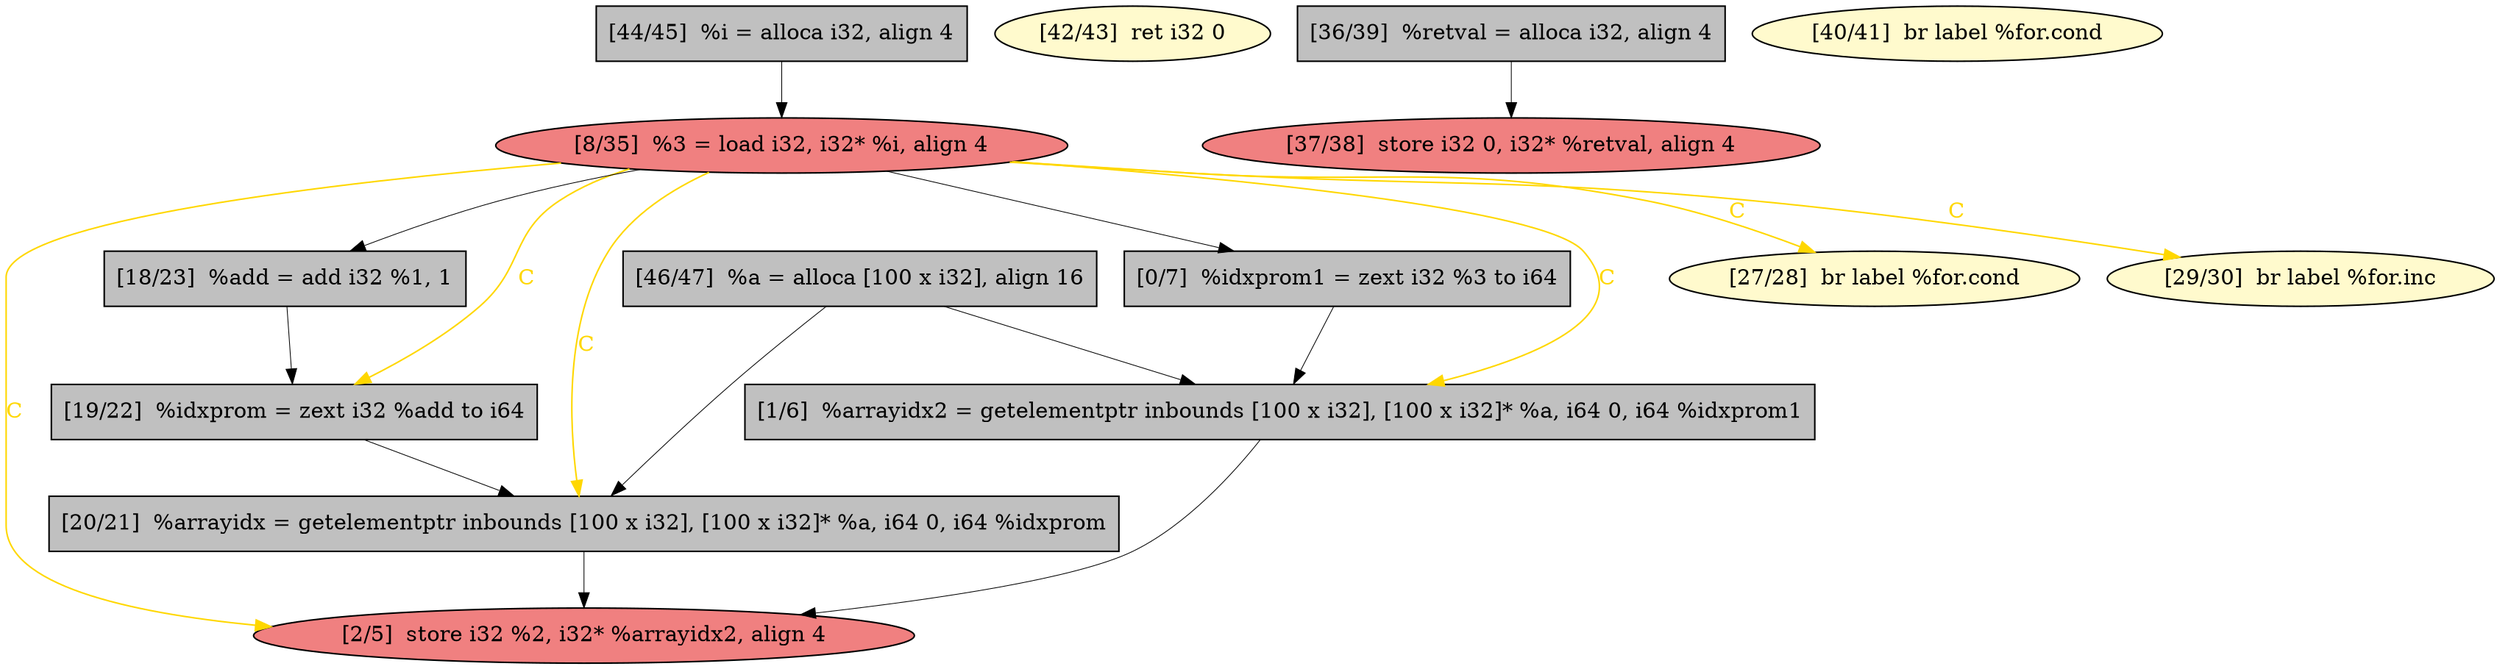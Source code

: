 
digraph G {


node60 [fillcolor=lightcoral,label="[8/35]  %3 = load i32, i32* %i, align 4",shape=ellipse,style=filled ]
node58 [fillcolor=grey,label="[0/7]  %idxprom1 = zext i32 %3 to i64",shape=rectangle,style=filled ]
node56 [fillcolor=grey,label="[46/47]  %a = alloca [100 x i32], align 16",shape=rectangle,style=filled ]
node55 [fillcolor=lemonchiffon,label="[42/43]  ret i32 0",shape=ellipse,style=filled ]
node54 [fillcolor=lemonchiffon,label="[27/28]  br label %for.cond",shape=ellipse,style=filled ]
node61 [fillcolor=lightcoral,label="[2/5]  store i32 %2, i32* %arrayidx2, align 4",shape=ellipse,style=filled ]
node49 [fillcolor=grey,label="[19/22]  %idxprom = zext i32 %add to i64",shape=rectangle,style=filled ]
node48 [fillcolor=lightcoral,label="[37/38]  store i32 0, i32* %retval, align 4",shape=ellipse,style=filled ]
node57 [fillcolor=grey,label="[20/21]  %arrayidx = getelementptr inbounds [100 x i32], [100 x i32]* %a, i64 0, i64 %idxprom",shape=rectangle,style=filled ]
node50 [fillcolor=grey,label="[1/6]  %arrayidx2 = getelementptr inbounds [100 x i32], [100 x i32]* %a, i64 0, i64 %idxprom1",shape=rectangle,style=filled ]
node51 [fillcolor=lemonchiffon,label="[40/41]  br label %for.cond",shape=ellipse,style=filled ]
node62 [fillcolor=grey,label="[44/45]  %i = alloca i32, align 4",shape=rectangle,style=filled ]
node52 [fillcolor=grey,label="[18/23]  %add = add i32 %1, 1",shape=rectangle,style=filled ]
node59 [fillcolor=lemonchiffon,label="[29/30]  br label %for.inc",shape=ellipse,style=filled ]
node53 [fillcolor=grey,label="[36/39]  %retval = alloca i32, align 4",shape=rectangle,style=filled ]

node60->node52 [style=solid,color=black,label="",penwidth=0.5,fontcolor=black ]
node52->node49 [style=solid,color=black,label="",penwidth=0.5,fontcolor=black ]
node60->node57 [style=solid,color=gold,label="C",penwidth=1.0,fontcolor=gold ]
node60->node61 [style=solid,color=gold,label="C",penwidth=1.0,fontcolor=gold ]
node58->node50 [style=solid,color=black,label="",penwidth=0.5,fontcolor=black ]
node60->node49 [style=solid,color=gold,label="C",penwidth=1.0,fontcolor=gold ]
node56->node50 [style=solid,color=black,label="",penwidth=0.5,fontcolor=black ]
node60->node50 [style=solid,color=gold,label="C",penwidth=1.0,fontcolor=gold ]
node50->node61 [style=solid,color=black,label="",penwidth=0.5,fontcolor=black ]
node60->node58 [style=solid,color=black,label="",penwidth=0.5,fontcolor=black ]
node56->node57 [style=solid,color=black,label="",penwidth=0.5,fontcolor=black ]
node57->node61 [style=solid,color=black,label="",penwidth=0.5,fontcolor=black ]
node62->node60 [style=solid,color=black,label="",penwidth=0.5,fontcolor=black ]
node49->node57 [style=solid,color=black,label="",penwidth=0.5,fontcolor=black ]
node60->node59 [style=solid,color=gold,label="C",penwidth=1.0,fontcolor=gold ]
node60->node54 [style=solid,color=gold,label="C",penwidth=1.0,fontcolor=gold ]
node53->node48 [style=solid,color=black,label="",penwidth=0.5,fontcolor=black ]


}

